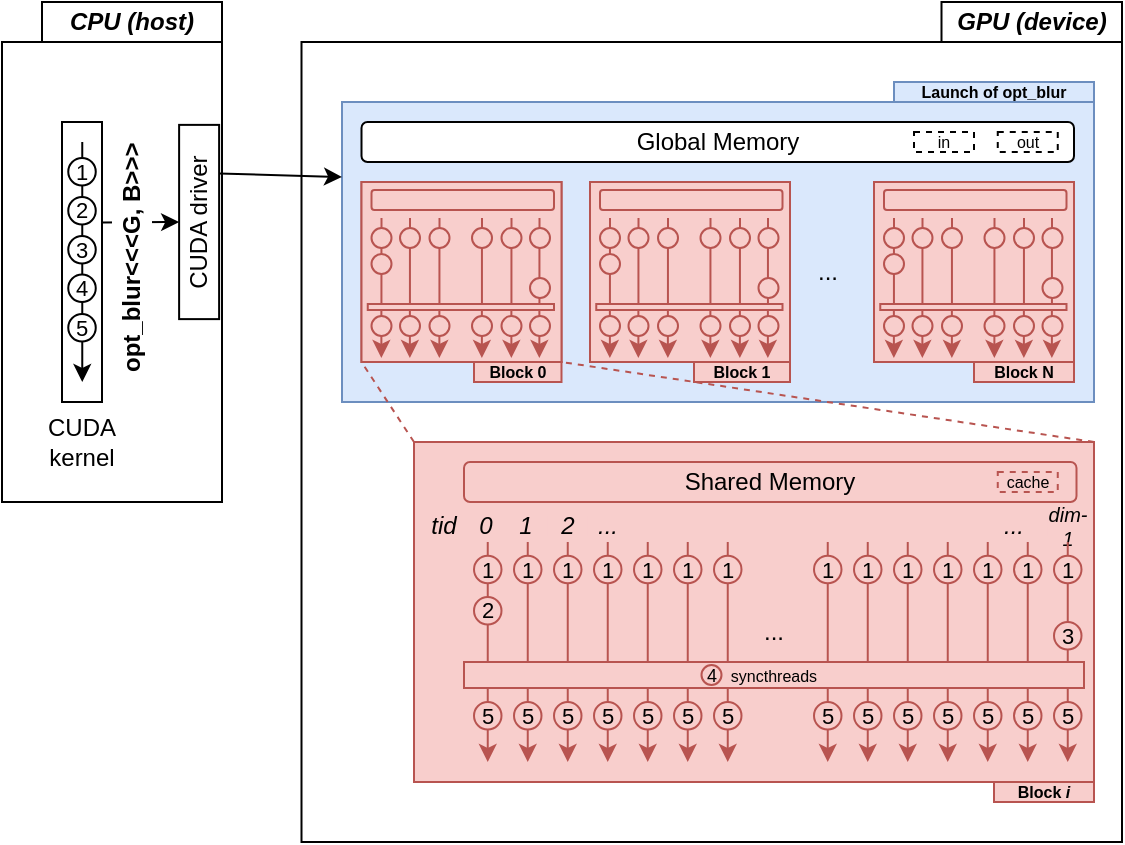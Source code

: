 <mxfile version="22.1.3" type="github">
  <diagram name="Page-1" id="dNXU90C2GVVFEEsE79y2">
    <mxGraphModel dx="860" dy="450" grid="1" gridSize="10" guides="1" tooltips="1" connect="1" arrows="1" fold="1" page="1" pageScale="1" pageWidth="850" pageHeight="1100" background="none" math="0" shadow="0">
      <root>
        <mxCell id="0" />
        <mxCell id="1" parent="0" />
        <mxCell id="aTFZdoQBLUPeIrWeXTr6-318" value="" style="rounded=0;whiteSpace=wrap;html=1;" vertex="1" parent="1">
          <mxGeometry x="150" y="250" width="110" height="230" as="geometry" />
        </mxCell>
        <mxCell id="aTFZdoQBLUPeIrWeXTr6-320" value="&lt;i&gt;CPU (host)&lt;br&gt;&lt;/i&gt;" style="rounded=0;whiteSpace=wrap;html=1;fontStyle=1" vertex="1" parent="1">
          <mxGeometry x="170" y="230" width="90" height="20" as="geometry" />
        </mxCell>
        <mxCell id="aTFZdoQBLUPeIrWeXTr6-325" value="CUDA driver" style="rounded=0;whiteSpace=wrap;html=1;rotation=-90;" vertex="1" parent="1">
          <mxGeometry x="200" y="330" width="97.12" height="20" as="geometry" />
        </mxCell>
        <mxCell id="aTFZdoQBLUPeIrWeXTr6-327" value="" style="group" vertex="1" connectable="0" parent="1">
          <mxGeometry x="299.75" y="230" width="410.25" height="420" as="geometry" />
        </mxCell>
        <mxCell id="aTFZdoQBLUPeIrWeXTr6-317" value="" style="rounded=0;whiteSpace=wrap;html=1;" vertex="1" parent="aTFZdoQBLUPeIrWeXTr6-327">
          <mxGeometry y="20" width="410.25" height="400" as="geometry" />
        </mxCell>
        <mxCell id="aTFZdoQBLUPeIrWeXTr6-1" value="" style="rounded=0;whiteSpace=wrap;html=1;labelBackgroundColor=none;fillColor=#f8cecc;strokeColor=#b85450;" vertex="1" parent="aTFZdoQBLUPeIrWeXTr6-327">
          <mxGeometry x="56.25" y="220" width="340" height="170" as="geometry" />
        </mxCell>
        <mxCell id="aTFZdoQBLUPeIrWeXTr6-177" value="Shared Memory" style="rounded=1;whiteSpace=wrap;html=1;labelBackgroundColor=none;fillColor=#f8cecc;strokeColor=#b85450;" vertex="1" parent="aTFZdoQBLUPeIrWeXTr6-327">
          <mxGeometry x="81.25" y="230" width="306.25" height="20" as="geometry" />
        </mxCell>
        <mxCell id="aTFZdoQBLUPeIrWeXTr6-183" value="" style="rounded=0;whiteSpace=wrap;html=1;labelBackgroundColor=none;fillColor=#dae8fc;strokeColor=#6c8ebf;" vertex="1" parent="aTFZdoQBLUPeIrWeXTr6-327">
          <mxGeometry x="20.25" y="50" width="376" height="150" as="geometry" />
        </mxCell>
        <mxCell id="aTFZdoQBLUPeIrWeXTr6-184" value="Global Memory" style="rounded=1;whiteSpace=wrap;html=1;labelBackgroundColor=none;" vertex="1" parent="aTFZdoQBLUPeIrWeXTr6-327">
          <mxGeometry x="30" y="60" width="356.25" height="20" as="geometry" />
        </mxCell>
        <mxCell id="aTFZdoQBLUPeIrWeXTr6-223" value="" style="group;labelBackgroundColor=none;fillColor=#f8cecc;strokeColor=#b85450;" vertex="1" connectable="0" parent="aTFZdoQBLUPeIrWeXTr6-327">
          <mxGeometry x="30" y="90" width="100" height="90" as="geometry" />
        </mxCell>
        <mxCell id="aTFZdoQBLUPeIrWeXTr6-186" value="" style="rounded=0;whiteSpace=wrap;html=1;labelBackgroundColor=none;fillColor=#f8cecc;strokeColor=#b85450;" vertex="1" parent="aTFZdoQBLUPeIrWeXTr6-223">
          <mxGeometry width="100" height="90" as="geometry" />
        </mxCell>
        <mxCell id="aTFZdoQBLUPeIrWeXTr6-187" value="" style="rounded=1;whiteSpace=wrap;html=1;labelBackgroundColor=none;fillColor=#f8cecc;strokeColor=#b85450;" vertex="1" parent="aTFZdoQBLUPeIrWeXTr6-223">
          <mxGeometry x="5" y="4" width="91.25" height="10" as="geometry" />
        </mxCell>
        <mxCell id="aTFZdoQBLUPeIrWeXTr6-188" value="" style="endArrow=classic;html=1;rounded=0;labelBackgroundColor=none;fontColor=default;fillColor=#f8cecc;strokeColor=#b85450;" edge="1" parent="aTFZdoQBLUPeIrWeXTr6-223">
          <mxGeometry width="50" height="50" relative="1" as="geometry">
            <mxPoint x="10" y="18" as="sourcePoint" />
            <mxPoint x="9.93" y="88" as="targetPoint" />
          </mxGeometry>
        </mxCell>
        <mxCell id="aTFZdoQBLUPeIrWeXTr6-190" value="" style="ellipse;whiteSpace=wrap;html=1;aspect=fixed;labelBackgroundColor=none;fillColor=#f8cecc;strokeColor=#b85450;" vertex="1" parent="aTFZdoQBLUPeIrWeXTr6-223">
          <mxGeometry x="5" y="23" width="10" height="10" as="geometry" />
        </mxCell>
        <mxCell id="aTFZdoQBLUPeIrWeXTr6-193" value="" style="ellipse;whiteSpace=wrap;html=1;aspect=fixed;labelBackgroundColor=none;fillColor=#f8cecc;strokeColor=#b85450;" vertex="1" parent="aTFZdoQBLUPeIrWeXTr6-223">
          <mxGeometry x="5" y="67" width="10" height="10" as="geometry" />
        </mxCell>
        <mxCell id="aTFZdoQBLUPeIrWeXTr6-196" value="" style="endArrow=classic;html=1;rounded=0;labelBackgroundColor=none;fontColor=default;fillColor=#f8cecc;strokeColor=#b85450;" edge="1" parent="aTFZdoQBLUPeIrWeXTr6-223">
          <mxGeometry width="50" height="50" relative="1" as="geometry">
            <mxPoint x="24.25" y="18" as="sourcePoint" />
            <mxPoint x="24.18" y="88" as="targetPoint" />
          </mxGeometry>
        </mxCell>
        <mxCell id="aTFZdoQBLUPeIrWeXTr6-197" value="" style="ellipse;whiteSpace=wrap;html=1;aspect=fixed;labelBackgroundColor=none;fillColor=#f8cecc;strokeColor=#b85450;" vertex="1" parent="aTFZdoQBLUPeIrWeXTr6-223">
          <mxGeometry x="19.25" y="23" width="10" height="10" as="geometry" />
        </mxCell>
        <mxCell id="aTFZdoQBLUPeIrWeXTr6-198" value="" style="ellipse;whiteSpace=wrap;html=1;aspect=fixed;labelBackgroundColor=none;fillColor=#f8cecc;strokeColor=#b85450;" vertex="1" parent="aTFZdoQBLUPeIrWeXTr6-223">
          <mxGeometry x="19.25" y="67" width="10" height="10" as="geometry" />
        </mxCell>
        <mxCell id="aTFZdoQBLUPeIrWeXTr6-199" value="" style="endArrow=classic;html=1;rounded=0;labelBackgroundColor=none;fontColor=default;fillColor=#f8cecc;strokeColor=#b85450;" edge="1" parent="aTFZdoQBLUPeIrWeXTr6-223">
          <mxGeometry width="50" height="50" relative="1" as="geometry">
            <mxPoint x="39" y="18" as="sourcePoint" />
            <mxPoint x="38.93" y="88" as="targetPoint" />
          </mxGeometry>
        </mxCell>
        <mxCell id="aTFZdoQBLUPeIrWeXTr6-200" value="" style="ellipse;whiteSpace=wrap;html=1;aspect=fixed;labelBackgroundColor=none;fillColor=#f8cecc;strokeColor=#b85450;" vertex="1" parent="aTFZdoQBLUPeIrWeXTr6-223">
          <mxGeometry x="34" y="23" width="10" height="10" as="geometry" />
        </mxCell>
        <mxCell id="aTFZdoQBLUPeIrWeXTr6-201" value="" style="ellipse;whiteSpace=wrap;html=1;aspect=fixed;labelBackgroundColor=none;fillColor=#f8cecc;strokeColor=#b85450;" vertex="1" parent="aTFZdoQBLUPeIrWeXTr6-223">
          <mxGeometry x="34" y="67" width="10" height="10" as="geometry" />
        </mxCell>
        <mxCell id="aTFZdoQBLUPeIrWeXTr6-202" value="" style="endArrow=classic;html=1;rounded=0;labelBackgroundColor=none;fontColor=default;fillColor=#f8cecc;strokeColor=#b85450;" edge="1" parent="aTFZdoQBLUPeIrWeXTr6-223">
          <mxGeometry width="50" height="50" relative="1" as="geometry">
            <mxPoint x="60.25" y="18" as="sourcePoint" />
            <mxPoint x="60.18" y="88" as="targetPoint" />
          </mxGeometry>
        </mxCell>
        <mxCell id="aTFZdoQBLUPeIrWeXTr6-203" value="" style="ellipse;whiteSpace=wrap;html=1;aspect=fixed;labelBackgroundColor=none;fillColor=#f8cecc;strokeColor=#b85450;" vertex="1" parent="aTFZdoQBLUPeIrWeXTr6-223">
          <mxGeometry x="55.25" y="23" width="10" height="10" as="geometry" />
        </mxCell>
        <mxCell id="aTFZdoQBLUPeIrWeXTr6-204" value="" style="ellipse;whiteSpace=wrap;html=1;aspect=fixed;labelBackgroundColor=none;fillColor=#f8cecc;strokeColor=#b85450;" vertex="1" parent="aTFZdoQBLUPeIrWeXTr6-223">
          <mxGeometry x="55.25" y="67" width="10" height="10" as="geometry" />
        </mxCell>
        <mxCell id="aTFZdoQBLUPeIrWeXTr6-205" value="" style="endArrow=classic;html=1;rounded=0;labelBackgroundColor=none;fontColor=default;fillColor=#f8cecc;strokeColor=#b85450;" edge="1" parent="aTFZdoQBLUPeIrWeXTr6-223">
          <mxGeometry width="50" height="50" relative="1" as="geometry">
            <mxPoint x="75" y="18" as="sourcePoint" />
            <mxPoint x="74.93" y="88" as="targetPoint" />
          </mxGeometry>
        </mxCell>
        <mxCell id="aTFZdoQBLUPeIrWeXTr6-206" value="" style="ellipse;whiteSpace=wrap;html=1;aspect=fixed;labelBackgroundColor=none;fillColor=#f8cecc;strokeColor=#b85450;" vertex="1" parent="aTFZdoQBLUPeIrWeXTr6-223">
          <mxGeometry x="70" y="23" width="10" height="10" as="geometry" />
        </mxCell>
        <mxCell id="aTFZdoQBLUPeIrWeXTr6-207" value="" style="ellipse;whiteSpace=wrap;html=1;aspect=fixed;labelBackgroundColor=none;fillColor=#f8cecc;strokeColor=#b85450;" vertex="1" parent="aTFZdoQBLUPeIrWeXTr6-223">
          <mxGeometry x="70" y="67" width="10" height="10" as="geometry" />
        </mxCell>
        <mxCell id="aTFZdoQBLUPeIrWeXTr6-218" value="" style="ellipse;whiteSpace=wrap;html=1;aspect=fixed;labelBackgroundColor=none;fillColor=#f8cecc;strokeColor=#b85450;" vertex="1" parent="aTFZdoQBLUPeIrWeXTr6-223">
          <mxGeometry x="5" y="36" width="10" height="10" as="geometry" />
        </mxCell>
        <mxCell id="aTFZdoQBLUPeIrWeXTr6-222" value="" style="endArrow=classic;html=1;rounded=0;labelBackgroundColor=none;fontColor=default;fillColor=#f8cecc;strokeColor=#b85450;" edge="1" parent="aTFZdoQBLUPeIrWeXTr6-223">
          <mxGeometry width="50" height="50" relative="1" as="geometry">
            <mxPoint x="89" y="18" as="sourcePoint" />
            <mxPoint x="88.93" y="88" as="targetPoint" />
          </mxGeometry>
        </mxCell>
        <mxCell id="aTFZdoQBLUPeIrWeXTr6-210" value="" style="ellipse;whiteSpace=wrap;html=1;aspect=fixed;labelBackgroundColor=none;fillColor=#f8cecc;strokeColor=#b85450;" vertex="1" parent="aTFZdoQBLUPeIrWeXTr6-223">
          <mxGeometry x="84.25" y="67" width="10" height="10" as="geometry" />
        </mxCell>
        <mxCell id="aTFZdoQBLUPeIrWeXTr6-219" value="" style="ellipse;whiteSpace=wrap;html=1;aspect=fixed;labelBackgroundColor=none;fillColor=#f8cecc;strokeColor=#b85450;" vertex="1" parent="aTFZdoQBLUPeIrWeXTr6-223">
          <mxGeometry x="84.25" y="48" width="10" height="10" as="geometry" />
        </mxCell>
        <mxCell id="aTFZdoQBLUPeIrWeXTr6-221" value="" style="rounded=0;whiteSpace=wrap;html=1;labelBackgroundColor=none;fillColor=#f8cecc;strokeColor=#b85450;" vertex="1" parent="aTFZdoQBLUPeIrWeXTr6-223">
          <mxGeometry x="3.13" y="61" width="93.12" height="3" as="geometry" />
        </mxCell>
        <mxCell id="aTFZdoQBLUPeIrWeXTr6-209" value="" style="ellipse;whiteSpace=wrap;html=1;aspect=fixed;labelBackgroundColor=none;fillColor=#f8cecc;strokeColor=#b85450;" vertex="1" parent="aTFZdoQBLUPeIrWeXTr6-223">
          <mxGeometry x="84.25" y="23" width="10" height="10" as="geometry" />
        </mxCell>
        <mxCell id="aTFZdoQBLUPeIrWeXTr6-224" value="" style="group;labelBackgroundColor=none;fillColor=#f8cecc;strokeColor=#b85450;" vertex="1" connectable="0" parent="aTFZdoQBLUPeIrWeXTr6-327">
          <mxGeometry x="144.25" y="90" width="100" height="90" as="geometry" />
        </mxCell>
        <mxCell id="aTFZdoQBLUPeIrWeXTr6-225" value="" style="rounded=0;whiteSpace=wrap;html=1;labelBackgroundColor=none;fillColor=#f8cecc;strokeColor=#b85450;" vertex="1" parent="aTFZdoQBLUPeIrWeXTr6-224">
          <mxGeometry width="100" height="90" as="geometry" />
        </mxCell>
        <mxCell id="aTFZdoQBLUPeIrWeXTr6-226" value="" style="rounded=1;whiteSpace=wrap;html=1;labelBackgroundColor=none;fillColor=#f8cecc;strokeColor=#b85450;" vertex="1" parent="aTFZdoQBLUPeIrWeXTr6-224">
          <mxGeometry x="5" y="4" width="91.25" height="10" as="geometry" />
        </mxCell>
        <mxCell id="aTFZdoQBLUPeIrWeXTr6-227" value="" style="endArrow=classic;html=1;rounded=0;labelBackgroundColor=none;fontColor=default;fillColor=#f8cecc;strokeColor=#b85450;" edge="1" parent="aTFZdoQBLUPeIrWeXTr6-224">
          <mxGeometry width="50" height="50" relative="1" as="geometry">
            <mxPoint x="10" y="18" as="sourcePoint" />
            <mxPoint x="9.93" y="88" as="targetPoint" />
          </mxGeometry>
        </mxCell>
        <mxCell id="aTFZdoQBLUPeIrWeXTr6-228" value="" style="ellipse;whiteSpace=wrap;html=1;aspect=fixed;labelBackgroundColor=none;fillColor=#f8cecc;strokeColor=#b85450;" vertex="1" parent="aTFZdoQBLUPeIrWeXTr6-224">
          <mxGeometry x="5" y="23" width="10" height="10" as="geometry" />
        </mxCell>
        <mxCell id="aTFZdoQBLUPeIrWeXTr6-229" value="" style="ellipse;whiteSpace=wrap;html=1;aspect=fixed;labelBackgroundColor=none;fillColor=#f8cecc;strokeColor=#b85450;" vertex="1" parent="aTFZdoQBLUPeIrWeXTr6-224">
          <mxGeometry x="5" y="67" width="10" height="10" as="geometry" />
        </mxCell>
        <mxCell id="aTFZdoQBLUPeIrWeXTr6-230" value="" style="endArrow=classic;html=1;rounded=0;labelBackgroundColor=none;fontColor=default;fillColor=#f8cecc;strokeColor=#b85450;" edge="1" parent="aTFZdoQBLUPeIrWeXTr6-224">
          <mxGeometry width="50" height="50" relative="1" as="geometry">
            <mxPoint x="24.25" y="18" as="sourcePoint" />
            <mxPoint x="24.18" y="88" as="targetPoint" />
          </mxGeometry>
        </mxCell>
        <mxCell id="aTFZdoQBLUPeIrWeXTr6-231" value="" style="ellipse;whiteSpace=wrap;html=1;aspect=fixed;labelBackgroundColor=none;fillColor=#f8cecc;strokeColor=#b85450;" vertex="1" parent="aTFZdoQBLUPeIrWeXTr6-224">
          <mxGeometry x="19.25" y="23" width="10" height="10" as="geometry" />
        </mxCell>
        <mxCell id="aTFZdoQBLUPeIrWeXTr6-232" value="" style="ellipse;whiteSpace=wrap;html=1;aspect=fixed;labelBackgroundColor=none;fillColor=#f8cecc;strokeColor=#b85450;" vertex="1" parent="aTFZdoQBLUPeIrWeXTr6-224">
          <mxGeometry x="19.25" y="67" width="10" height="10" as="geometry" />
        </mxCell>
        <mxCell id="aTFZdoQBLUPeIrWeXTr6-233" value="" style="endArrow=classic;html=1;rounded=0;labelBackgroundColor=none;fontColor=default;fillColor=#f8cecc;strokeColor=#b85450;" edge="1" parent="aTFZdoQBLUPeIrWeXTr6-224">
          <mxGeometry width="50" height="50" relative="1" as="geometry">
            <mxPoint x="39" y="18" as="sourcePoint" />
            <mxPoint x="38.93" y="88" as="targetPoint" />
          </mxGeometry>
        </mxCell>
        <mxCell id="aTFZdoQBLUPeIrWeXTr6-234" value="" style="ellipse;whiteSpace=wrap;html=1;aspect=fixed;labelBackgroundColor=none;fillColor=#f8cecc;strokeColor=#b85450;" vertex="1" parent="aTFZdoQBLUPeIrWeXTr6-224">
          <mxGeometry x="34" y="23" width="10" height="10" as="geometry" />
        </mxCell>
        <mxCell id="aTFZdoQBLUPeIrWeXTr6-235" value="" style="ellipse;whiteSpace=wrap;html=1;aspect=fixed;labelBackgroundColor=none;fillColor=#f8cecc;strokeColor=#b85450;" vertex="1" parent="aTFZdoQBLUPeIrWeXTr6-224">
          <mxGeometry x="34" y="67" width="10" height="10" as="geometry" />
        </mxCell>
        <mxCell id="aTFZdoQBLUPeIrWeXTr6-236" value="" style="endArrow=classic;html=1;rounded=0;labelBackgroundColor=none;fontColor=default;fillColor=#f8cecc;strokeColor=#b85450;" edge="1" parent="aTFZdoQBLUPeIrWeXTr6-224">
          <mxGeometry width="50" height="50" relative="1" as="geometry">
            <mxPoint x="60.25" y="18" as="sourcePoint" />
            <mxPoint x="60.18" y="88" as="targetPoint" />
          </mxGeometry>
        </mxCell>
        <mxCell id="aTFZdoQBLUPeIrWeXTr6-237" value="" style="ellipse;whiteSpace=wrap;html=1;aspect=fixed;labelBackgroundColor=none;fillColor=#f8cecc;strokeColor=#b85450;" vertex="1" parent="aTFZdoQBLUPeIrWeXTr6-224">
          <mxGeometry x="55.25" y="23" width="10" height="10" as="geometry" />
        </mxCell>
        <mxCell id="aTFZdoQBLUPeIrWeXTr6-238" value="" style="ellipse;whiteSpace=wrap;html=1;aspect=fixed;labelBackgroundColor=none;fillColor=#f8cecc;strokeColor=#b85450;" vertex="1" parent="aTFZdoQBLUPeIrWeXTr6-224">
          <mxGeometry x="55.25" y="67" width="10" height="10" as="geometry" />
        </mxCell>
        <mxCell id="aTFZdoQBLUPeIrWeXTr6-239" value="" style="endArrow=classic;html=1;rounded=0;labelBackgroundColor=none;fontColor=default;fillColor=#f8cecc;strokeColor=#b85450;" edge="1" parent="aTFZdoQBLUPeIrWeXTr6-224">
          <mxGeometry width="50" height="50" relative="1" as="geometry">
            <mxPoint x="75" y="18" as="sourcePoint" />
            <mxPoint x="74.93" y="88" as="targetPoint" />
          </mxGeometry>
        </mxCell>
        <mxCell id="aTFZdoQBLUPeIrWeXTr6-240" value="" style="ellipse;whiteSpace=wrap;html=1;aspect=fixed;labelBackgroundColor=none;fillColor=#f8cecc;strokeColor=#b85450;" vertex="1" parent="aTFZdoQBLUPeIrWeXTr6-224">
          <mxGeometry x="70" y="23" width="10" height="10" as="geometry" />
        </mxCell>
        <mxCell id="aTFZdoQBLUPeIrWeXTr6-241" value="" style="ellipse;whiteSpace=wrap;html=1;aspect=fixed;labelBackgroundColor=none;fillColor=#f8cecc;strokeColor=#b85450;" vertex="1" parent="aTFZdoQBLUPeIrWeXTr6-224">
          <mxGeometry x="70" y="67" width="10" height="10" as="geometry" />
        </mxCell>
        <mxCell id="aTFZdoQBLUPeIrWeXTr6-242" value="" style="ellipse;whiteSpace=wrap;html=1;aspect=fixed;labelBackgroundColor=none;fillColor=#f8cecc;strokeColor=#b85450;" vertex="1" parent="aTFZdoQBLUPeIrWeXTr6-224">
          <mxGeometry x="5" y="36" width="10" height="10" as="geometry" />
        </mxCell>
        <mxCell id="aTFZdoQBLUPeIrWeXTr6-243" value="" style="endArrow=classic;html=1;rounded=0;labelBackgroundColor=none;fontColor=default;fillColor=#f8cecc;strokeColor=#b85450;" edge="1" parent="aTFZdoQBLUPeIrWeXTr6-224">
          <mxGeometry width="50" height="50" relative="1" as="geometry">
            <mxPoint x="89" y="18" as="sourcePoint" />
            <mxPoint x="88.93" y="88" as="targetPoint" />
          </mxGeometry>
        </mxCell>
        <mxCell id="aTFZdoQBLUPeIrWeXTr6-244" value="" style="ellipse;whiteSpace=wrap;html=1;aspect=fixed;labelBackgroundColor=none;fillColor=#f8cecc;strokeColor=#b85450;" vertex="1" parent="aTFZdoQBLUPeIrWeXTr6-224">
          <mxGeometry x="84.25" y="67" width="10" height="10" as="geometry" />
        </mxCell>
        <mxCell id="aTFZdoQBLUPeIrWeXTr6-245" value="" style="ellipse;whiteSpace=wrap;html=1;aspect=fixed;labelBackgroundColor=none;fillColor=#f8cecc;strokeColor=#b85450;" vertex="1" parent="aTFZdoQBLUPeIrWeXTr6-224">
          <mxGeometry x="84.25" y="48" width="10" height="10" as="geometry" />
        </mxCell>
        <mxCell id="aTFZdoQBLUPeIrWeXTr6-246" value="" style="rounded=0;whiteSpace=wrap;html=1;labelBackgroundColor=none;fillColor=#f8cecc;strokeColor=#b85450;" vertex="1" parent="aTFZdoQBLUPeIrWeXTr6-224">
          <mxGeometry x="3.13" y="61" width="93.12" height="3" as="geometry" />
        </mxCell>
        <mxCell id="aTFZdoQBLUPeIrWeXTr6-247" value="" style="ellipse;whiteSpace=wrap;html=1;aspect=fixed;labelBackgroundColor=none;fillColor=#f8cecc;strokeColor=#b85450;" vertex="1" parent="aTFZdoQBLUPeIrWeXTr6-224">
          <mxGeometry x="84.25" y="23" width="10" height="10" as="geometry" />
        </mxCell>
        <mxCell id="aTFZdoQBLUPeIrWeXTr6-248" value="" style="group;labelBackgroundColor=none;fillColor=#f8cecc;strokeColor=#b85450;" vertex="1" connectable="0" parent="aTFZdoQBLUPeIrWeXTr6-327">
          <mxGeometry x="286.25" y="90" width="100" height="90" as="geometry" />
        </mxCell>
        <mxCell id="aTFZdoQBLUPeIrWeXTr6-249" value="" style="rounded=0;whiteSpace=wrap;html=1;labelBackgroundColor=none;fillColor=#f8cecc;strokeColor=#b85450;" vertex="1" parent="aTFZdoQBLUPeIrWeXTr6-248">
          <mxGeometry width="100" height="90" as="geometry" />
        </mxCell>
        <mxCell id="aTFZdoQBLUPeIrWeXTr6-250" value="" style="rounded=1;whiteSpace=wrap;html=1;labelBackgroundColor=none;fillColor=#f8cecc;strokeColor=#b85450;" vertex="1" parent="aTFZdoQBLUPeIrWeXTr6-248">
          <mxGeometry x="5" y="4" width="91.25" height="10" as="geometry" />
        </mxCell>
        <mxCell id="aTFZdoQBLUPeIrWeXTr6-251" value="" style="endArrow=classic;html=1;rounded=0;labelBackgroundColor=none;fontColor=default;fillColor=#f8cecc;strokeColor=#b85450;" edge="1" parent="aTFZdoQBLUPeIrWeXTr6-248">
          <mxGeometry width="50" height="50" relative="1" as="geometry">
            <mxPoint x="10" y="18" as="sourcePoint" />
            <mxPoint x="9.93" y="88" as="targetPoint" />
          </mxGeometry>
        </mxCell>
        <mxCell id="aTFZdoQBLUPeIrWeXTr6-252" value="" style="ellipse;whiteSpace=wrap;html=1;aspect=fixed;labelBackgroundColor=none;fillColor=#f8cecc;strokeColor=#b85450;" vertex="1" parent="aTFZdoQBLUPeIrWeXTr6-248">
          <mxGeometry x="5" y="23" width="10" height="10" as="geometry" />
        </mxCell>
        <mxCell id="aTFZdoQBLUPeIrWeXTr6-253" value="" style="ellipse;whiteSpace=wrap;html=1;aspect=fixed;labelBackgroundColor=none;fillColor=#f8cecc;strokeColor=#b85450;" vertex="1" parent="aTFZdoQBLUPeIrWeXTr6-248">
          <mxGeometry x="5" y="67" width="10" height="10" as="geometry" />
        </mxCell>
        <mxCell id="aTFZdoQBLUPeIrWeXTr6-254" value="" style="endArrow=classic;html=1;rounded=0;labelBackgroundColor=none;fontColor=default;fillColor=#f8cecc;strokeColor=#b85450;" edge="1" parent="aTFZdoQBLUPeIrWeXTr6-248">
          <mxGeometry width="50" height="50" relative="1" as="geometry">
            <mxPoint x="24.25" y="18" as="sourcePoint" />
            <mxPoint x="24.18" y="88" as="targetPoint" />
          </mxGeometry>
        </mxCell>
        <mxCell id="aTFZdoQBLUPeIrWeXTr6-255" value="" style="ellipse;whiteSpace=wrap;html=1;aspect=fixed;labelBackgroundColor=none;fillColor=#f8cecc;strokeColor=#b85450;" vertex="1" parent="aTFZdoQBLUPeIrWeXTr6-248">
          <mxGeometry x="19.25" y="23" width="10" height="10" as="geometry" />
        </mxCell>
        <mxCell id="aTFZdoQBLUPeIrWeXTr6-256" value="" style="ellipse;whiteSpace=wrap;html=1;aspect=fixed;labelBackgroundColor=none;fillColor=#f8cecc;strokeColor=#b85450;" vertex="1" parent="aTFZdoQBLUPeIrWeXTr6-248">
          <mxGeometry x="19.25" y="67" width="10" height="10" as="geometry" />
        </mxCell>
        <mxCell id="aTFZdoQBLUPeIrWeXTr6-257" value="" style="endArrow=classic;html=1;rounded=0;labelBackgroundColor=none;fontColor=default;fillColor=#f8cecc;strokeColor=#b85450;" edge="1" parent="aTFZdoQBLUPeIrWeXTr6-248">
          <mxGeometry width="50" height="50" relative="1" as="geometry">
            <mxPoint x="39" y="18" as="sourcePoint" />
            <mxPoint x="38.93" y="88" as="targetPoint" />
          </mxGeometry>
        </mxCell>
        <mxCell id="aTFZdoQBLUPeIrWeXTr6-258" value="" style="ellipse;whiteSpace=wrap;html=1;aspect=fixed;labelBackgroundColor=none;fillColor=#f8cecc;strokeColor=#b85450;" vertex="1" parent="aTFZdoQBLUPeIrWeXTr6-248">
          <mxGeometry x="34" y="23" width="10" height="10" as="geometry" />
        </mxCell>
        <mxCell id="aTFZdoQBLUPeIrWeXTr6-259" value="" style="ellipse;whiteSpace=wrap;html=1;aspect=fixed;labelBackgroundColor=none;fillColor=#f8cecc;strokeColor=#b85450;" vertex="1" parent="aTFZdoQBLUPeIrWeXTr6-248">
          <mxGeometry x="34" y="67" width="10" height="10" as="geometry" />
        </mxCell>
        <mxCell id="aTFZdoQBLUPeIrWeXTr6-260" value="" style="endArrow=classic;html=1;rounded=0;labelBackgroundColor=none;fontColor=default;fillColor=#f8cecc;strokeColor=#b85450;" edge="1" parent="aTFZdoQBLUPeIrWeXTr6-248">
          <mxGeometry width="50" height="50" relative="1" as="geometry">
            <mxPoint x="60.25" y="18" as="sourcePoint" />
            <mxPoint x="60.18" y="88" as="targetPoint" />
          </mxGeometry>
        </mxCell>
        <mxCell id="aTFZdoQBLUPeIrWeXTr6-261" value="" style="ellipse;whiteSpace=wrap;html=1;aspect=fixed;labelBackgroundColor=none;fillColor=#f8cecc;strokeColor=#b85450;" vertex="1" parent="aTFZdoQBLUPeIrWeXTr6-248">
          <mxGeometry x="55.25" y="23" width="10" height="10" as="geometry" />
        </mxCell>
        <mxCell id="aTFZdoQBLUPeIrWeXTr6-262" value="" style="ellipse;whiteSpace=wrap;html=1;aspect=fixed;labelBackgroundColor=none;fillColor=#f8cecc;strokeColor=#b85450;" vertex="1" parent="aTFZdoQBLUPeIrWeXTr6-248">
          <mxGeometry x="55.25" y="67" width="10" height="10" as="geometry" />
        </mxCell>
        <mxCell id="aTFZdoQBLUPeIrWeXTr6-263" value="" style="endArrow=classic;html=1;rounded=0;labelBackgroundColor=none;fontColor=default;fillColor=#f8cecc;strokeColor=#b85450;" edge="1" parent="aTFZdoQBLUPeIrWeXTr6-248">
          <mxGeometry width="50" height="50" relative="1" as="geometry">
            <mxPoint x="75" y="18" as="sourcePoint" />
            <mxPoint x="74.93" y="88" as="targetPoint" />
          </mxGeometry>
        </mxCell>
        <mxCell id="aTFZdoQBLUPeIrWeXTr6-264" value="" style="ellipse;whiteSpace=wrap;html=1;aspect=fixed;labelBackgroundColor=none;fillColor=#f8cecc;strokeColor=#b85450;" vertex="1" parent="aTFZdoQBLUPeIrWeXTr6-248">
          <mxGeometry x="70" y="23" width="10" height="10" as="geometry" />
        </mxCell>
        <mxCell id="aTFZdoQBLUPeIrWeXTr6-265" value="" style="ellipse;whiteSpace=wrap;html=1;aspect=fixed;labelBackgroundColor=none;fillColor=#f8cecc;strokeColor=#b85450;" vertex="1" parent="aTFZdoQBLUPeIrWeXTr6-248">
          <mxGeometry x="70" y="67" width="10" height="10" as="geometry" />
        </mxCell>
        <mxCell id="aTFZdoQBLUPeIrWeXTr6-266" value="" style="ellipse;whiteSpace=wrap;html=1;aspect=fixed;labelBackgroundColor=none;fillColor=#f8cecc;strokeColor=#b85450;" vertex="1" parent="aTFZdoQBLUPeIrWeXTr6-248">
          <mxGeometry x="5" y="36" width="10" height="10" as="geometry" />
        </mxCell>
        <mxCell id="aTFZdoQBLUPeIrWeXTr6-267" value="" style="endArrow=classic;html=1;rounded=0;labelBackgroundColor=none;fontColor=default;fillColor=#f8cecc;strokeColor=#b85450;" edge="1" parent="aTFZdoQBLUPeIrWeXTr6-248">
          <mxGeometry width="50" height="50" relative="1" as="geometry">
            <mxPoint x="89" y="18" as="sourcePoint" />
            <mxPoint x="88.93" y="88" as="targetPoint" />
          </mxGeometry>
        </mxCell>
        <mxCell id="aTFZdoQBLUPeIrWeXTr6-268" value="" style="ellipse;whiteSpace=wrap;html=1;aspect=fixed;labelBackgroundColor=none;fillColor=#f8cecc;strokeColor=#b85450;" vertex="1" parent="aTFZdoQBLUPeIrWeXTr6-248">
          <mxGeometry x="84.25" y="67" width="10" height="10" as="geometry" />
        </mxCell>
        <mxCell id="aTFZdoQBLUPeIrWeXTr6-269" value="" style="ellipse;whiteSpace=wrap;html=1;aspect=fixed;labelBackgroundColor=none;fillColor=#f8cecc;strokeColor=#b85450;" vertex="1" parent="aTFZdoQBLUPeIrWeXTr6-248">
          <mxGeometry x="84.25" y="48" width="10" height="10" as="geometry" />
        </mxCell>
        <mxCell id="aTFZdoQBLUPeIrWeXTr6-270" value="" style="rounded=0;whiteSpace=wrap;html=1;labelBackgroundColor=none;fillColor=#f8cecc;strokeColor=#b85450;" vertex="1" parent="aTFZdoQBLUPeIrWeXTr6-248">
          <mxGeometry x="3.13" y="61" width="93.12" height="3" as="geometry" />
        </mxCell>
        <mxCell id="aTFZdoQBLUPeIrWeXTr6-271" value="" style="ellipse;whiteSpace=wrap;html=1;aspect=fixed;labelBackgroundColor=none;fillColor=#f8cecc;strokeColor=#b85450;" vertex="1" parent="aTFZdoQBLUPeIrWeXTr6-248">
          <mxGeometry x="84.25" y="23" width="10" height="10" as="geometry" />
        </mxCell>
        <mxCell id="aTFZdoQBLUPeIrWeXTr6-272" value="..." style="text;html=1;strokeColor=none;fillColor=none;align=center;verticalAlign=middle;whiteSpace=wrap;rounded=0;labelBackgroundColor=none;" vertex="1" parent="aTFZdoQBLUPeIrWeXTr6-327">
          <mxGeometry x="233.13" y="120" width="60" height="30" as="geometry" />
        </mxCell>
        <mxCell id="aTFZdoQBLUPeIrWeXTr6-273" value="" style="endArrow=none;html=1;rounded=0;exitX=0;exitY=0;exitDx=0;exitDy=0;entryX=0;entryY=1;entryDx=0;entryDy=0;labelBackgroundColor=none;fontColor=default;fillColor=#f8cecc;strokeColor=#b85450;dashed=1;" edge="1" parent="aTFZdoQBLUPeIrWeXTr6-327" source="aTFZdoQBLUPeIrWeXTr6-1" target="aTFZdoQBLUPeIrWeXTr6-186">
          <mxGeometry width="50" height="50" relative="1" as="geometry">
            <mxPoint x="-20" y="236" as="sourcePoint" />
            <mxPoint x="36.25" y="190" as="targetPoint" />
          </mxGeometry>
        </mxCell>
        <mxCell id="aTFZdoQBLUPeIrWeXTr6-276" value="cache" style="rounded=0;whiteSpace=wrap;html=1;fontSize=8;dashed=1;labelBackgroundColor=none;fillColor=#f8cecc;strokeColor=#b85450;" vertex="1" parent="aTFZdoQBLUPeIrWeXTr6-327">
          <mxGeometry x="348.13" y="235" width="30" height="10" as="geometry" />
        </mxCell>
        <mxCell id="aTFZdoQBLUPeIrWeXTr6-277" value="in" style="rounded=0;whiteSpace=wrap;html=1;fontSize=8;dashed=1;labelBackgroundColor=none;" vertex="1" parent="aTFZdoQBLUPeIrWeXTr6-327">
          <mxGeometry x="306.25" y="65" width="30" height="10" as="geometry" />
        </mxCell>
        <mxCell id="aTFZdoQBLUPeIrWeXTr6-278" value="out" style="rounded=0;whiteSpace=wrap;html=1;fontSize=8;dashed=1;labelBackgroundColor=none;" vertex="1" parent="aTFZdoQBLUPeIrWeXTr6-327">
          <mxGeometry x="348.13" y="65" width="30" height="10" as="geometry" />
        </mxCell>
        <mxCell id="aTFZdoQBLUPeIrWeXTr6-279" value="Block 0" style="rounded=0;whiteSpace=wrap;html=1;fontSize=8;labelBackgroundColor=none;fillColor=#f8cecc;strokeColor=#b85450;fontStyle=1" vertex="1" parent="aTFZdoQBLUPeIrWeXTr6-327">
          <mxGeometry x="86.25" y="180" width="43.75" height="10" as="geometry" />
        </mxCell>
        <mxCell id="aTFZdoQBLUPeIrWeXTr6-280" value="Block 1" style="rounded=0;whiteSpace=wrap;html=1;fontSize=8;labelBackgroundColor=none;fillColor=#f8cecc;strokeColor=#b85450;fontStyle=1" vertex="1" parent="aTFZdoQBLUPeIrWeXTr6-327">
          <mxGeometry x="196.25" y="180" width="48" height="10" as="geometry" />
        </mxCell>
        <mxCell id="aTFZdoQBLUPeIrWeXTr6-281" value="Block N" style="rounded=0;whiteSpace=wrap;html=1;fontSize=8;labelBackgroundColor=none;fillColor=#f8cecc;strokeColor=#b85450;fontStyle=1" vertex="1" parent="aTFZdoQBLUPeIrWeXTr6-327">
          <mxGeometry x="336.25" y="180" width="50" height="10" as="geometry" />
        </mxCell>
        <mxCell id="aTFZdoQBLUPeIrWeXTr6-282" value="Block &lt;i&gt;i&lt;/i&gt;" style="rounded=0;whiteSpace=wrap;html=1;fontSize=8;labelBackgroundColor=none;fillColor=#f8cecc;strokeColor=#b85450;fontStyle=1" vertex="1" parent="aTFZdoQBLUPeIrWeXTr6-327">
          <mxGeometry x="346.25" y="390" width="50" height="10" as="geometry" />
        </mxCell>
        <mxCell id="aTFZdoQBLUPeIrWeXTr6-288" value="0" style="text;html=1;strokeColor=none;fillColor=#f8cecc;align=center;verticalAlign=middle;whiteSpace=wrap;rounded=0;fontStyle=2;labelBackgroundColor=none;" vertex="1" parent="aTFZdoQBLUPeIrWeXTr6-327">
          <mxGeometry x="82.25" y="257" width="20" height="10" as="geometry" />
        </mxCell>
        <mxCell id="aTFZdoQBLUPeIrWeXTr6-289" value="dim-1" style="text;html=1;strokeColor=none;fillColor=#f8cecc;align=center;verticalAlign=middle;whiteSpace=wrap;rounded=0;fontStyle=2;fontSize=10;labelBackgroundColor=none;" vertex="1" parent="aTFZdoQBLUPeIrWeXTr6-327">
          <mxGeometry x="373.13" y="257" width="20" height="10" as="geometry" />
        </mxCell>
        <mxCell id="aTFZdoQBLUPeIrWeXTr6-290" value="1" style="text;html=1;strokeColor=none;fillColor=#f8cecc;align=center;verticalAlign=middle;whiteSpace=wrap;rounded=0;fontStyle=2;labelBackgroundColor=none;" vertex="1" parent="aTFZdoQBLUPeIrWeXTr6-327">
          <mxGeometry x="102.25" y="257" width="20" height="10" as="geometry" />
        </mxCell>
        <mxCell id="aTFZdoQBLUPeIrWeXTr6-291" value="2" style="text;html=1;strokeColor=none;fillColor=#f8cecc;align=center;verticalAlign=middle;whiteSpace=wrap;rounded=0;fontStyle=2;labelBackgroundColor=none;" vertex="1" parent="aTFZdoQBLUPeIrWeXTr6-327">
          <mxGeometry x="123.13" y="257" width="20" height="10" as="geometry" />
        </mxCell>
        <mxCell id="aTFZdoQBLUPeIrWeXTr6-292" value="..." style="text;html=1;strokeColor=none;fillColor=#f8cecc;align=center;verticalAlign=middle;whiteSpace=wrap;rounded=0;fontStyle=2;labelBackgroundColor=none;" vertex="1" parent="aTFZdoQBLUPeIrWeXTr6-327">
          <mxGeometry x="143.13" y="257" width="20" height="10" as="geometry" />
        </mxCell>
        <mxCell id="aTFZdoQBLUPeIrWeXTr6-296" value="..." style="text;html=1;strokeColor=none;fillColor=#f8cecc;align=center;verticalAlign=middle;whiteSpace=wrap;rounded=0;fontStyle=2;labelBackgroundColor=none;" vertex="1" parent="aTFZdoQBLUPeIrWeXTr6-327">
          <mxGeometry x="346.25" y="257" width="20" height="10" as="geometry" />
        </mxCell>
        <mxCell id="aTFZdoQBLUPeIrWeXTr6-298" value="tid" style="text;html=1;strokeColor=none;fillColor=#f8cecc;align=center;verticalAlign=middle;whiteSpace=wrap;rounded=0;fontStyle=2;labelBackgroundColor=none;" vertex="1" parent="aTFZdoQBLUPeIrWeXTr6-327">
          <mxGeometry x="61.25" y="257" width="20" height="10" as="geometry" />
        </mxCell>
        <mxCell id="aTFZdoQBLUPeIrWeXTr6-63" value="" style="endArrow=classic;html=1;rounded=0;labelBackgroundColor=none;fontColor=default;fillColor=#f8cecc;strokeColor=#b85450;" edge="1" parent="aTFZdoQBLUPeIrWeXTr6-327">
          <mxGeometry width="50" height="50" relative="1" as="geometry">
            <mxPoint x="93.125" y="270" as="sourcePoint" />
            <mxPoint x="93.125" y="380" as="targetPoint" />
          </mxGeometry>
        </mxCell>
        <mxCell id="aTFZdoQBLUPeIrWeXTr6-64" value="1" style="ellipse;whiteSpace=wrap;html=1;align=center;fontSize=11;labelBackgroundColor=none;fillColor=#f8cecc;strokeColor=#b85450;" vertex="1" parent="aTFZdoQBLUPeIrWeXTr6-327">
          <mxGeometry x="86.25" y="276.875" width="13.75" height="13.75" as="geometry" />
        </mxCell>
        <mxCell id="aTFZdoQBLUPeIrWeXTr6-65" value="2" style="ellipse;whiteSpace=wrap;html=1;align=center;fontSize=11;labelBackgroundColor=none;fillColor=#f8cecc;strokeColor=#b85450;" vertex="1" parent="aTFZdoQBLUPeIrWeXTr6-327">
          <mxGeometry x="86.25" y="297.5" width="13.75" height="13.75" as="geometry" />
        </mxCell>
        <mxCell id="aTFZdoQBLUPeIrWeXTr6-67" value="5" style="ellipse;whiteSpace=wrap;html=1;align=center;fontSize=11;labelBackgroundColor=none;fillColor=#f8cecc;strokeColor=#b85450;" vertex="1" parent="aTFZdoQBLUPeIrWeXTr6-327">
          <mxGeometry x="86.25" y="350.005" width="13.75" height="13.75" as="geometry" />
        </mxCell>
        <mxCell id="aTFZdoQBLUPeIrWeXTr6-167" value="" style="endArrow=classic;html=1;rounded=0;labelBackgroundColor=none;fontColor=default;fillColor=#f8cecc;strokeColor=#b85450;" edge="1" parent="aTFZdoQBLUPeIrWeXTr6-327">
          <mxGeometry width="50" height="50" relative="1" as="geometry">
            <mxPoint x="113.125" y="270" as="sourcePoint" />
            <mxPoint x="113.125" y="380" as="targetPoint" />
          </mxGeometry>
        </mxCell>
        <mxCell id="aTFZdoQBLUPeIrWeXTr6-168" value="1" style="ellipse;whiteSpace=wrap;html=1;align=center;fontSize=11;labelBackgroundColor=none;fillColor=#f8cecc;strokeColor=#b85450;" vertex="1" parent="aTFZdoQBLUPeIrWeXTr6-327">
          <mxGeometry x="106.25" y="276.875" width="13.75" height="13.75" as="geometry" />
        </mxCell>
        <mxCell id="aTFZdoQBLUPeIrWeXTr6-169" value="5" style="ellipse;whiteSpace=wrap;html=1;align=center;fontSize=11;labelBackgroundColor=none;fillColor=#f8cecc;strokeColor=#b85450;" vertex="1" parent="aTFZdoQBLUPeIrWeXTr6-327">
          <mxGeometry x="106.25" y="350.005" width="13.75" height="13.75" as="geometry" />
        </mxCell>
        <mxCell id="aTFZdoQBLUPeIrWeXTr6-147" value="" style="endArrow=classic;html=1;rounded=0;labelBackgroundColor=none;fontColor=default;fillColor=#f8cecc;strokeColor=#b85450;" edge="1" parent="aTFZdoQBLUPeIrWeXTr6-327">
          <mxGeometry width="50" height="50" relative="1" as="geometry">
            <mxPoint x="133.125" y="270" as="sourcePoint" />
            <mxPoint x="133.125" y="380" as="targetPoint" />
          </mxGeometry>
        </mxCell>
        <mxCell id="aTFZdoQBLUPeIrWeXTr6-148" value="1" style="ellipse;whiteSpace=wrap;html=1;align=center;fontSize=11;labelBackgroundColor=none;fillColor=#f8cecc;strokeColor=#b85450;" vertex="1" parent="aTFZdoQBLUPeIrWeXTr6-327">
          <mxGeometry x="126.25" y="276.875" width="13.75" height="13.75" as="geometry" />
        </mxCell>
        <mxCell id="aTFZdoQBLUPeIrWeXTr6-149" value="5" style="ellipse;whiteSpace=wrap;html=1;align=center;fontSize=11;labelBackgroundColor=none;fillColor=#f8cecc;strokeColor=#b85450;" vertex="1" parent="aTFZdoQBLUPeIrWeXTr6-327">
          <mxGeometry x="126.25" y="350.005" width="13.75" height="13.75" as="geometry" />
        </mxCell>
        <mxCell id="aTFZdoQBLUPeIrWeXTr6-151" value="" style="endArrow=classic;html=1;rounded=0;labelBackgroundColor=none;fontColor=default;fillColor=#f8cecc;strokeColor=#b85450;" edge="1" parent="aTFZdoQBLUPeIrWeXTr6-327">
          <mxGeometry width="50" height="50" relative="1" as="geometry">
            <mxPoint x="153.125" y="270" as="sourcePoint" />
            <mxPoint x="153.125" y="380" as="targetPoint" />
          </mxGeometry>
        </mxCell>
        <mxCell id="aTFZdoQBLUPeIrWeXTr6-152" value="1" style="ellipse;whiteSpace=wrap;html=1;align=center;fontSize=11;labelBackgroundColor=none;fillColor=#f8cecc;strokeColor=#b85450;" vertex="1" parent="aTFZdoQBLUPeIrWeXTr6-327">
          <mxGeometry x="146.25" y="276.875" width="13.75" height="13.75" as="geometry" />
        </mxCell>
        <mxCell id="aTFZdoQBLUPeIrWeXTr6-153" value="5" style="ellipse;whiteSpace=wrap;html=1;align=center;fontSize=11;labelBackgroundColor=none;fillColor=#f8cecc;strokeColor=#b85450;" vertex="1" parent="aTFZdoQBLUPeIrWeXTr6-327">
          <mxGeometry x="146.25" y="350.005" width="13.75" height="13.75" as="geometry" />
        </mxCell>
        <mxCell id="aTFZdoQBLUPeIrWeXTr6-155" value="" style="endArrow=classic;html=1;rounded=0;labelBackgroundColor=none;fontColor=default;fillColor=#f8cecc;strokeColor=#b85450;" edge="1" parent="aTFZdoQBLUPeIrWeXTr6-327">
          <mxGeometry width="50" height="50" relative="1" as="geometry">
            <mxPoint x="173.125" y="270" as="sourcePoint" />
            <mxPoint x="173.125" y="380" as="targetPoint" />
          </mxGeometry>
        </mxCell>
        <mxCell id="aTFZdoQBLUPeIrWeXTr6-156" value="1" style="ellipse;whiteSpace=wrap;html=1;align=center;fontSize=11;labelBackgroundColor=none;fillColor=#f8cecc;strokeColor=#b85450;" vertex="1" parent="aTFZdoQBLUPeIrWeXTr6-327">
          <mxGeometry x="166.25" y="276.875" width="13.75" height="13.75" as="geometry" />
        </mxCell>
        <mxCell id="aTFZdoQBLUPeIrWeXTr6-157" value="5" style="ellipse;whiteSpace=wrap;html=1;align=center;fontSize=11;labelBackgroundColor=none;fillColor=#f8cecc;strokeColor=#b85450;" vertex="1" parent="aTFZdoQBLUPeIrWeXTr6-327">
          <mxGeometry x="166.25" y="350.005" width="13.75" height="13.75" as="geometry" />
        </mxCell>
        <mxCell id="aTFZdoQBLUPeIrWeXTr6-159" value="" style="endArrow=classic;html=1;rounded=0;labelBackgroundColor=none;fontColor=default;fillColor=#f8cecc;strokeColor=#b85450;" edge="1" parent="aTFZdoQBLUPeIrWeXTr6-327">
          <mxGeometry width="50" height="50" relative="1" as="geometry">
            <mxPoint x="193.125" y="270" as="sourcePoint" />
            <mxPoint x="193.125" y="380" as="targetPoint" />
          </mxGeometry>
        </mxCell>
        <mxCell id="aTFZdoQBLUPeIrWeXTr6-160" value="1" style="ellipse;whiteSpace=wrap;html=1;align=center;fontSize=11;labelBackgroundColor=none;fillColor=#f8cecc;strokeColor=#b85450;" vertex="1" parent="aTFZdoQBLUPeIrWeXTr6-327">
          <mxGeometry x="186.25" y="276.875" width="13.75" height="13.75" as="geometry" />
        </mxCell>
        <mxCell id="aTFZdoQBLUPeIrWeXTr6-161" value="5" style="ellipse;whiteSpace=wrap;html=1;align=center;fontSize=11;labelBackgroundColor=none;fillColor=#f8cecc;strokeColor=#b85450;" vertex="1" parent="aTFZdoQBLUPeIrWeXTr6-327">
          <mxGeometry x="186.25" y="350.005" width="13.75" height="13.75" as="geometry" />
        </mxCell>
        <mxCell id="aTFZdoQBLUPeIrWeXTr6-163" value="" style="endArrow=classic;html=1;rounded=0;labelBackgroundColor=none;fontColor=default;fillColor=#f8cecc;strokeColor=#b85450;" edge="1" parent="aTFZdoQBLUPeIrWeXTr6-327">
          <mxGeometry width="50" height="50" relative="1" as="geometry">
            <mxPoint x="213.125" y="270" as="sourcePoint" />
            <mxPoint x="213.125" y="380" as="targetPoint" />
          </mxGeometry>
        </mxCell>
        <mxCell id="aTFZdoQBLUPeIrWeXTr6-164" value="1" style="ellipse;whiteSpace=wrap;html=1;align=center;fontSize=11;labelBackgroundColor=none;fillColor=#f8cecc;strokeColor=#b85450;" vertex="1" parent="aTFZdoQBLUPeIrWeXTr6-327">
          <mxGeometry x="206.25" y="276.875" width="13.75" height="13.75" as="geometry" />
        </mxCell>
        <mxCell id="aTFZdoQBLUPeIrWeXTr6-165" value="5" style="ellipse;whiteSpace=wrap;html=1;align=center;fontSize=11;labelBackgroundColor=none;fillColor=#f8cecc;strokeColor=#b85450;" vertex="1" parent="aTFZdoQBLUPeIrWeXTr6-327">
          <mxGeometry x="206.25" y="350.005" width="13.75" height="13.75" as="geometry" />
        </mxCell>
        <mxCell id="aTFZdoQBLUPeIrWeXTr6-141" value="" style="endArrow=classic;html=1;rounded=0;labelBackgroundColor=none;fontColor=default;fillColor=#f8cecc;strokeColor=#b85450;" edge="1" parent="aTFZdoQBLUPeIrWeXTr6-327">
          <mxGeometry width="50" height="50" relative="1" as="geometry">
            <mxPoint x="263.125" y="270" as="sourcePoint" />
            <mxPoint x="263.125" y="380" as="targetPoint" />
          </mxGeometry>
        </mxCell>
        <mxCell id="aTFZdoQBLUPeIrWeXTr6-142" value="1" style="ellipse;whiteSpace=wrap;html=1;align=center;fontSize=11;labelBackgroundColor=none;fillColor=#f8cecc;strokeColor=#b85450;" vertex="1" parent="aTFZdoQBLUPeIrWeXTr6-327">
          <mxGeometry x="256.25" y="276.875" width="13.75" height="13.75" as="geometry" />
        </mxCell>
        <mxCell id="aTFZdoQBLUPeIrWeXTr6-145" value="5" style="ellipse;whiteSpace=wrap;html=1;align=center;fontSize=11;labelBackgroundColor=none;fillColor=#f8cecc;strokeColor=#b85450;" vertex="1" parent="aTFZdoQBLUPeIrWeXTr6-327">
          <mxGeometry x="256.25" y="350.005" width="13.75" height="13.75" as="geometry" />
        </mxCell>
        <mxCell id="aTFZdoQBLUPeIrWeXTr6-105" value="" style="endArrow=classic;html=1;rounded=0;labelBackgroundColor=none;fontColor=default;fillColor=#f8cecc;strokeColor=#b85450;" edge="1" parent="aTFZdoQBLUPeIrWeXTr6-327">
          <mxGeometry width="50" height="50" relative="1" as="geometry">
            <mxPoint x="283.125" y="270" as="sourcePoint" />
            <mxPoint x="283.125" y="380" as="targetPoint" />
          </mxGeometry>
        </mxCell>
        <mxCell id="aTFZdoQBLUPeIrWeXTr6-106" value="1" style="ellipse;whiteSpace=wrap;html=1;align=center;fontSize=11;labelBackgroundColor=none;fillColor=#f8cecc;strokeColor=#b85450;" vertex="1" parent="aTFZdoQBLUPeIrWeXTr6-327">
          <mxGeometry x="276.25" y="276.875" width="13.75" height="13.75" as="geometry" />
        </mxCell>
        <mxCell id="aTFZdoQBLUPeIrWeXTr6-109" value="5" style="ellipse;whiteSpace=wrap;html=1;align=center;fontSize=11;labelBackgroundColor=none;fillColor=#f8cecc;strokeColor=#b85450;" vertex="1" parent="aTFZdoQBLUPeIrWeXTr6-327">
          <mxGeometry x="276.25" y="350.005" width="13.75" height="13.75" as="geometry" />
        </mxCell>
        <mxCell id="aTFZdoQBLUPeIrWeXTr6-117" value="" style="endArrow=classic;html=1;rounded=0;labelBackgroundColor=none;fontColor=default;fillColor=#f8cecc;strokeColor=#b85450;" edge="1" parent="aTFZdoQBLUPeIrWeXTr6-327">
          <mxGeometry width="50" height="50" relative="1" as="geometry">
            <mxPoint x="303.125" y="270" as="sourcePoint" />
            <mxPoint x="303.125" y="380" as="targetPoint" />
          </mxGeometry>
        </mxCell>
        <mxCell id="aTFZdoQBLUPeIrWeXTr6-118" value="1" style="ellipse;whiteSpace=wrap;html=1;align=center;fontSize=11;labelBackgroundColor=none;fillColor=#f8cecc;strokeColor=#b85450;" vertex="1" parent="aTFZdoQBLUPeIrWeXTr6-327">
          <mxGeometry x="296.25" y="276.875" width="13.75" height="13.75" as="geometry" />
        </mxCell>
        <mxCell id="aTFZdoQBLUPeIrWeXTr6-121" value="5" style="ellipse;whiteSpace=wrap;html=1;align=center;fontSize=11;labelBackgroundColor=none;fillColor=#f8cecc;strokeColor=#b85450;" vertex="1" parent="aTFZdoQBLUPeIrWeXTr6-327">
          <mxGeometry x="296.25" y="350.005" width="13.75" height="13.75" as="geometry" />
        </mxCell>
        <mxCell id="aTFZdoQBLUPeIrWeXTr6-123" value="" style="endArrow=classic;html=1;rounded=0;labelBackgroundColor=none;fontColor=default;fillColor=#f8cecc;strokeColor=#b85450;" edge="1" parent="aTFZdoQBLUPeIrWeXTr6-327">
          <mxGeometry width="50" height="50" relative="1" as="geometry">
            <mxPoint x="323.125" y="270" as="sourcePoint" />
            <mxPoint x="323.125" y="380" as="targetPoint" />
          </mxGeometry>
        </mxCell>
        <mxCell id="aTFZdoQBLUPeIrWeXTr6-124" value="1" style="ellipse;whiteSpace=wrap;html=1;align=center;fontSize=11;labelBackgroundColor=none;fillColor=#f8cecc;strokeColor=#b85450;" vertex="1" parent="aTFZdoQBLUPeIrWeXTr6-327">
          <mxGeometry x="316.25" y="276.875" width="13.75" height="13.75" as="geometry" />
        </mxCell>
        <mxCell id="aTFZdoQBLUPeIrWeXTr6-127" value="5" style="ellipse;whiteSpace=wrap;html=1;align=center;fontSize=11;labelBackgroundColor=none;fillColor=#f8cecc;strokeColor=#b85450;" vertex="1" parent="aTFZdoQBLUPeIrWeXTr6-327">
          <mxGeometry x="316.25" y="350.005" width="13.75" height="13.75" as="geometry" />
        </mxCell>
        <mxCell id="aTFZdoQBLUPeIrWeXTr6-129" value="" style="endArrow=classic;html=1;rounded=0;labelBackgroundColor=none;fontColor=default;fillColor=#f8cecc;strokeColor=#b85450;" edge="1" parent="aTFZdoQBLUPeIrWeXTr6-327">
          <mxGeometry width="50" height="50" relative="1" as="geometry">
            <mxPoint x="343.125" y="270" as="sourcePoint" />
            <mxPoint x="343.125" y="380" as="targetPoint" />
          </mxGeometry>
        </mxCell>
        <mxCell id="aTFZdoQBLUPeIrWeXTr6-130" value="1" style="ellipse;whiteSpace=wrap;html=1;align=center;fontSize=11;labelBackgroundColor=none;fillColor=#f8cecc;strokeColor=#b85450;" vertex="1" parent="aTFZdoQBLUPeIrWeXTr6-327">
          <mxGeometry x="336.25" y="276.875" width="13.75" height="13.75" as="geometry" />
        </mxCell>
        <mxCell id="aTFZdoQBLUPeIrWeXTr6-133" value="5" style="ellipse;whiteSpace=wrap;html=1;align=center;fontSize=11;labelBackgroundColor=none;fillColor=#f8cecc;strokeColor=#b85450;" vertex="1" parent="aTFZdoQBLUPeIrWeXTr6-327">
          <mxGeometry x="336.25" y="350.005" width="13.75" height="13.75" as="geometry" />
        </mxCell>
        <mxCell id="aTFZdoQBLUPeIrWeXTr6-135" value="" style="endArrow=classic;html=1;rounded=0;labelBackgroundColor=none;fontColor=default;fillColor=#f8cecc;strokeColor=#b85450;" edge="1" parent="aTFZdoQBLUPeIrWeXTr6-327">
          <mxGeometry width="50" height="50" relative="1" as="geometry">
            <mxPoint x="363.125" y="270" as="sourcePoint" />
            <mxPoint x="363.125" y="380" as="targetPoint" />
          </mxGeometry>
        </mxCell>
        <mxCell id="aTFZdoQBLUPeIrWeXTr6-136" value="1" style="ellipse;whiteSpace=wrap;html=1;align=center;fontSize=11;labelBackgroundColor=none;fillColor=#f8cecc;strokeColor=#b85450;" vertex="1" parent="aTFZdoQBLUPeIrWeXTr6-327">
          <mxGeometry x="356.25" y="276.875" width="13.75" height="13.75" as="geometry" />
        </mxCell>
        <mxCell id="aTFZdoQBLUPeIrWeXTr6-139" value="5" style="ellipse;whiteSpace=wrap;html=1;align=center;fontSize=11;labelBackgroundColor=none;fillColor=#f8cecc;strokeColor=#b85450;" vertex="1" parent="aTFZdoQBLUPeIrWeXTr6-327">
          <mxGeometry x="356.25" y="350.005" width="13.75" height="13.75" as="geometry" />
        </mxCell>
        <mxCell id="aTFZdoQBLUPeIrWeXTr6-111" value="" style="endArrow=classic;html=1;rounded=0;labelBackgroundColor=none;fontColor=default;fillColor=#f8cecc;strokeColor=#b85450;" edge="1" parent="aTFZdoQBLUPeIrWeXTr6-327">
          <mxGeometry width="50" height="50" relative="1" as="geometry">
            <mxPoint x="383.125" y="270" as="sourcePoint" />
            <mxPoint x="383.125" y="380" as="targetPoint" />
          </mxGeometry>
        </mxCell>
        <mxCell id="aTFZdoQBLUPeIrWeXTr6-112" value="1" style="ellipse;whiteSpace=wrap;html=1;align=center;fontSize=11;labelBackgroundColor=none;fillColor=#f8cecc;strokeColor=#b85450;" vertex="1" parent="aTFZdoQBLUPeIrWeXTr6-327">
          <mxGeometry x="376.25" y="276.875" width="13.75" height="13.75" as="geometry" />
        </mxCell>
        <mxCell id="aTFZdoQBLUPeIrWeXTr6-114" value="3" style="ellipse;whiteSpace=wrap;html=1;align=center;fontSize=11;labelBackgroundColor=none;fillColor=#f8cecc;strokeColor=#b85450;" vertex="1" parent="aTFZdoQBLUPeIrWeXTr6-327">
          <mxGeometry x="376.25" y="310" width="13.75" height="13.75" as="geometry" />
        </mxCell>
        <mxCell id="aTFZdoQBLUPeIrWeXTr6-115" value="5" style="ellipse;whiteSpace=wrap;html=1;align=center;fontSize=11;labelBackgroundColor=none;fillColor=#f8cecc;strokeColor=#b85450;" vertex="1" parent="aTFZdoQBLUPeIrWeXTr6-327">
          <mxGeometry x="376.25" y="350.005" width="13.75" height="13.75" as="geometry" />
        </mxCell>
        <mxCell id="aTFZdoQBLUPeIrWeXTr6-175" value="syncthreads" style="rounded=0;whiteSpace=wrap;html=1;fontSize=8;labelBackgroundColor=none;fillColor=#f8cecc;strokeColor=#b85450;" vertex="1" parent="aTFZdoQBLUPeIrWeXTr6-327">
          <mxGeometry x="81.25" y="330" width="310" height="13" as="geometry" />
        </mxCell>
        <mxCell id="aTFZdoQBLUPeIrWeXTr6-176" value="..." style="text;html=1;strokeColor=none;fillColor=none;align=center;verticalAlign=middle;whiteSpace=wrap;rounded=0;labelBackgroundColor=none;" vertex="1" parent="aTFZdoQBLUPeIrWeXTr6-327">
          <mxGeometry x="206.25" y="300" width="60" height="30" as="geometry" />
        </mxCell>
        <mxCell id="aTFZdoQBLUPeIrWeXTr6-180" value="4" style="ellipse;whiteSpace=wrap;html=1;align=center;fontSize=9;labelBackgroundColor=none;fillColor=#f8cecc;strokeColor=#b85450;" vertex="1" parent="aTFZdoQBLUPeIrWeXTr6-327">
          <mxGeometry x="200" y="331.5" width="10" height="10" as="geometry" />
        </mxCell>
        <mxCell id="aTFZdoQBLUPeIrWeXTr6-301" value="Launch of opt_blur" style="rounded=0;whiteSpace=wrap;html=1;fontSize=8;labelBackgroundColor=none;fillColor=#dae8fc;strokeColor=#6c8ebf;fontStyle=1" vertex="1" parent="aTFZdoQBLUPeIrWeXTr6-327">
          <mxGeometry x="296.25" y="40" width="100" height="10" as="geometry" />
        </mxCell>
        <mxCell id="aTFZdoQBLUPeIrWeXTr6-275" value="" style="endArrow=none;html=1;rounded=0;entryX=1;entryY=1;entryDx=0;entryDy=0;exitX=1;exitY=0;exitDx=0;exitDy=0;labelBackgroundColor=none;fontColor=default;fillColor=#f8cecc;strokeColor=#b85450;dashed=1;" edge="1" parent="aTFZdoQBLUPeIrWeXTr6-327" source="aTFZdoQBLUPeIrWeXTr6-1" target="aTFZdoQBLUPeIrWeXTr6-186">
          <mxGeometry width="50" height="50" relative="1" as="geometry">
            <mxPoint x="-33.75" y="70" as="sourcePoint" />
            <mxPoint x="16.25" y="20" as="targetPoint" />
          </mxGeometry>
        </mxCell>
        <mxCell id="aTFZdoQBLUPeIrWeXTr6-321" value="&lt;i&gt;GPU (device)&lt;br&gt;&lt;/i&gt;" style="rounded=0;whiteSpace=wrap;html=1;fontStyle=1" vertex="1" parent="aTFZdoQBLUPeIrWeXTr6-327">
          <mxGeometry x="320" width="90.25" height="20" as="geometry" />
        </mxCell>
        <mxCell id="aTFZdoQBLUPeIrWeXTr6-328" value="" style="group" vertex="1" connectable="0" parent="1">
          <mxGeometry x="160" y="290" width="60" height="175" as="geometry" />
        </mxCell>
        <mxCell id="aTFZdoQBLUPeIrWeXTr6-315" value="" style="rounded=0;whiteSpace=wrap;html=1;" vertex="1" parent="aTFZdoQBLUPeIrWeXTr6-328">
          <mxGeometry x="20" width="20" height="140" as="geometry" />
        </mxCell>
        <mxCell id="aTFZdoQBLUPeIrWeXTr6-304" value="" style="endArrow=classic;html=1;rounded=0;labelBackgroundColor=none;fontColor=default;" edge="1" parent="aTFZdoQBLUPeIrWeXTr6-328">
          <mxGeometry width="50" height="50" relative="1" as="geometry">
            <mxPoint x="30.13" y="10" as="sourcePoint" />
            <mxPoint x="30.13" y="130" as="targetPoint" />
          </mxGeometry>
        </mxCell>
        <mxCell id="aTFZdoQBLUPeIrWeXTr6-305" value="1" style="ellipse;whiteSpace=wrap;html=1;align=center;fontSize=11;labelBackgroundColor=none;" vertex="1" parent="aTFZdoQBLUPeIrWeXTr6-328">
          <mxGeometry x="23.13" y="18" width="13.75" height="13.75" as="geometry" />
        </mxCell>
        <mxCell id="aTFZdoQBLUPeIrWeXTr6-306" value="2" style="ellipse;whiteSpace=wrap;html=1;align=center;fontSize=11;labelBackgroundColor=none;" vertex="1" parent="aTFZdoQBLUPeIrWeXTr6-328">
          <mxGeometry x="23.13" y="37.5" width="13.75" height="13.75" as="geometry" />
        </mxCell>
        <mxCell id="aTFZdoQBLUPeIrWeXTr6-308" value="3" style="ellipse;whiteSpace=wrap;html=1;align=center;fontSize=11;labelBackgroundColor=none;" vertex="1" parent="aTFZdoQBLUPeIrWeXTr6-328">
          <mxGeometry x="23.13" y="57" width="13.75" height="13.75" as="geometry" />
        </mxCell>
        <mxCell id="aTFZdoQBLUPeIrWeXTr6-310" value="4" style="ellipse;whiteSpace=wrap;html=1;align=center;fontSize=11;labelBackgroundColor=none;" vertex="1" parent="aTFZdoQBLUPeIrWeXTr6-328">
          <mxGeometry x="23.13" y="76.26" width="13.75" height="13.75" as="geometry" />
        </mxCell>
        <mxCell id="aTFZdoQBLUPeIrWeXTr6-307" value="5" style="ellipse;whiteSpace=wrap;html=1;align=center;fontSize=11;labelBackgroundColor=none;" vertex="1" parent="aTFZdoQBLUPeIrWeXTr6-328">
          <mxGeometry x="23.13" y="96.005" width="13.75" height="13.75" as="geometry" />
        </mxCell>
        <mxCell id="aTFZdoQBLUPeIrWeXTr6-316" value="&lt;div&gt;CUDA&lt;/div&gt;&lt;div&gt;kernel&lt;/div&gt;" style="text;html=1;strokeColor=none;fillColor=none;align=center;verticalAlign=middle;whiteSpace=wrap;rounded=0;" vertex="1" parent="aTFZdoQBLUPeIrWeXTr6-328">
          <mxGeometry y="145" width="60" height="30" as="geometry" />
        </mxCell>
        <mxCell id="aTFZdoQBLUPeIrWeXTr6-329" value="" style="endArrow=classic;html=1;rounded=0;exitX=0.75;exitY=1;exitDx=0;exitDy=0;entryX=0;entryY=0.25;entryDx=0;entryDy=0;" edge="1" parent="1" source="aTFZdoQBLUPeIrWeXTr6-325" target="aTFZdoQBLUPeIrWeXTr6-183">
          <mxGeometry width="50" height="50" relative="1" as="geometry">
            <mxPoint x="270" y="230" as="sourcePoint" />
            <mxPoint x="320" y="370" as="targetPoint" />
          </mxGeometry>
        </mxCell>
        <mxCell id="aTFZdoQBLUPeIrWeXTr6-330" value="" style="endArrow=classic;html=1;rounded=0;entryX=0.5;entryY=0;entryDx=0;entryDy=0;exitX=1.017;exitY=0.359;exitDx=0;exitDy=0;exitPerimeter=0;" edge="1" parent="1" source="aTFZdoQBLUPeIrWeXTr6-315" target="aTFZdoQBLUPeIrWeXTr6-325">
          <mxGeometry width="50" height="50" relative="1" as="geometry">
            <mxPoint x="200" y="350" as="sourcePoint" />
            <mxPoint x="240" y="350" as="targetPoint" />
          </mxGeometry>
        </mxCell>
        <mxCell id="aTFZdoQBLUPeIrWeXTr6-326" value="opt_blur&amp;lt;&amp;lt;&amp;lt;G, B&amp;gt;&amp;gt;&amp;gt;" style="text;whiteSpace=wrap;html=1;fontStyle=1;rotation=-90;fillColor=default;spacing=0;spacingTop=-2;" vertex="1" parent="1">
          <mxGeometry x="150" y="340" width="130" height="20" as="geometry" />
        </mxCell>
      </root>
    </mxGraphModel>
  </diagram>
</mxfile>

